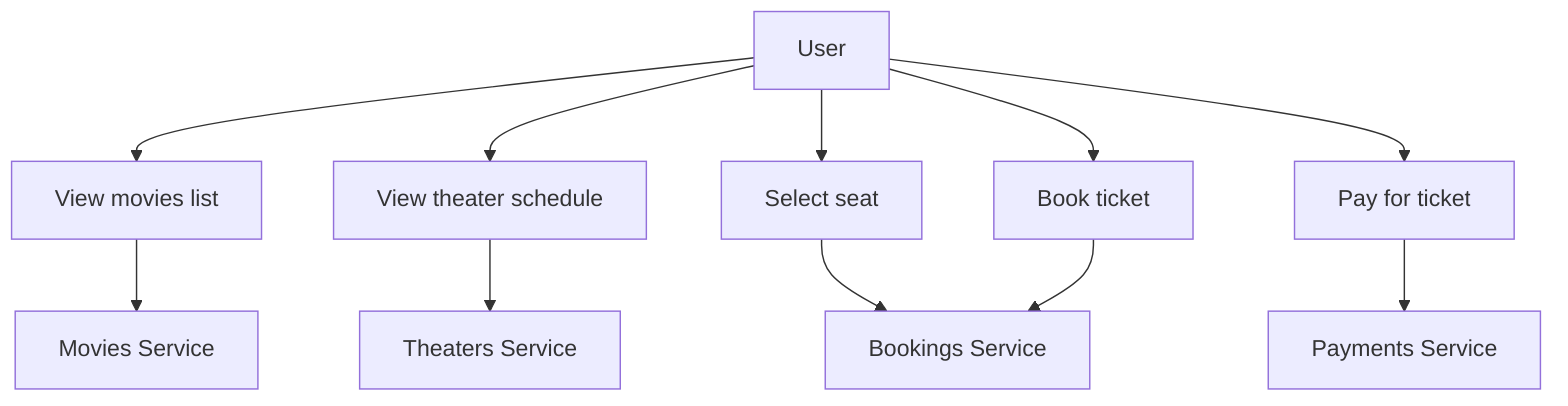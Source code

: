 graph TD
  A[User] --> B[View movies list]
  A --> C[View theater schedule]
  A --> D[Select seat]
  A --> E[Book ticket]
  A --> F[Pay for ticket]

  B --> G[Movies Service]
  C --> H[Theaters Service]
  D --> I[Bookings Service]
  E --> I
  F --> J[Payments Service]